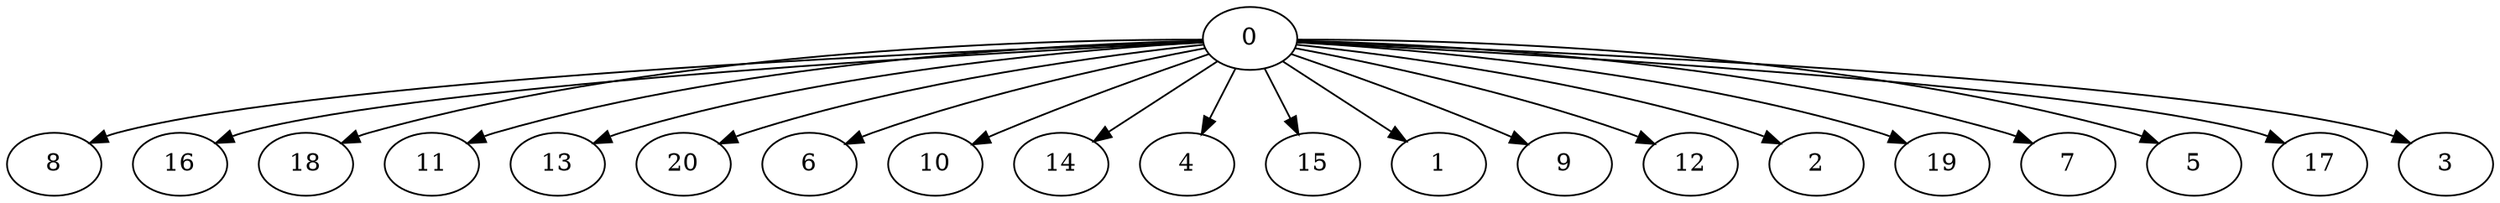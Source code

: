 digraph "Fork_Nodes_21_CCR_0.10_WeightType_Random" {
	graph ["Duplicate states"=0,
		GraphType=Fork,
		"Max states in OPEN"=0,
		Modes="120000ms; topo-ordered tasks, ; Pruning: task equivalence, fixed order ready list, ; F-value: ; Optimisation: best schedule length (\
SL) optimisation on equal, ",
		NumberOfTasks=21,
		"Pruned using list schedule length"=61221,
		"States removed from OPEN"=0,
		TargetSystem="Homogeneous-2",
		"Time to schedule (ms)"=416,
		"Total idle time"=65,
		"Total schedule length"=488,
		"Total sequential time"=910,
		"Total states created"=151977
	];
	0	["Finish time"=63,
		Processor=0,
		"Start time"=0,
		Weight=63];
	8	["Finish time"=388,
		Processor=0,
		"Start time"=325,
		Weight=63];
	0 -> 8	[Weight=5];
	16	["Finish time"=355,
		Processor=1,
		"Start time"=292,
		Weight=63];
	0 -> 16	[Weight=8];
	18	["Finish time"=437,
		Processor=1,
		"Start time"=374,
		Weight=63];
	0 -> 18	[Weight=9];
	11	["Finish time"=219,
		Processor=0,
		"Start time"=163,
		Weight=56];
	0 -> 11	[Weight=3];
	13	["Finish time"=444,
		Processor=0,
		"Start time"=388,
		Weight=56];
	0 -> 13	[Weight=5];
	20	["Finish time"=275,
		Processor=0,
		"Start time"=219,
		Weight=56];
	0 -> 20	[Weight=3];
	6	["Finish time"=241,
		Processor=1,
		"Start time"=191,
		Weight=50];
	0 -> 6	[Weight=4];
	10	["Finish time"=115,
		Processor=1,
		"Start time"=65,
		Weight=50];
	0 -> 10	[Weight=2];
	14	["Finish time"=487,
		Processor=1,
		"Start time"=437,
		Weight=50];
	0 -> 14	[Weight=9];
	4	["Finish time"=488,
		Processor=0,
		"Start time"=444,
		Weight=44];
	0 -> 4	[Weight=7];
	15	["Finish time"=107,
		Processor=0,
		"Start time"=63,
		Weight=44];
	0 -> 15	[Weight=2];
	1	["Finish time"=279,
		Processor=1,
		"Start time"=241,
		Weight=38];
	0 -> 1	[Weight=5];
	9	["Finish time"=153,
		Processor=1,
		"Start time"=115,
		Weight=38];
	0 -> 9	[Weight=2];
	12	["Finish time"=191,
		Processor=1,
		"Start time"=153,
		Weight=38];
	0 -> 12	[Weight=2];
	2	["Finish time"=138,
		Processor=0,
		"Start time"=107,
		Weight=31];
	0 -> 2	[Weight=2];
	19	["Finish time"=306,
		Processor=0,
		"Start time"=275,
		Weight=31];
	0 -> 19	[Weight=4];
	7	["Finish time"=163,
		Processor=0,
		"Start time"=138,
		Weight=25];
	0 -> 7	[Weight=2];
	5	["Finish time"=374,
		Processor=1,
		"Start time"=355,
		Weight=19];
	0 -> 5	[Weight=8];
	17	["Finish time"=325,
		Processor=0,
		"Start time"=306,
		Weight=19];
	0 -> 17	[Weight=4];
	3	["Finish time"=292,
		Processor=1,
		"Start time"=279,
		Weight=13];
	0 -> 3	[Weight=5];
}
